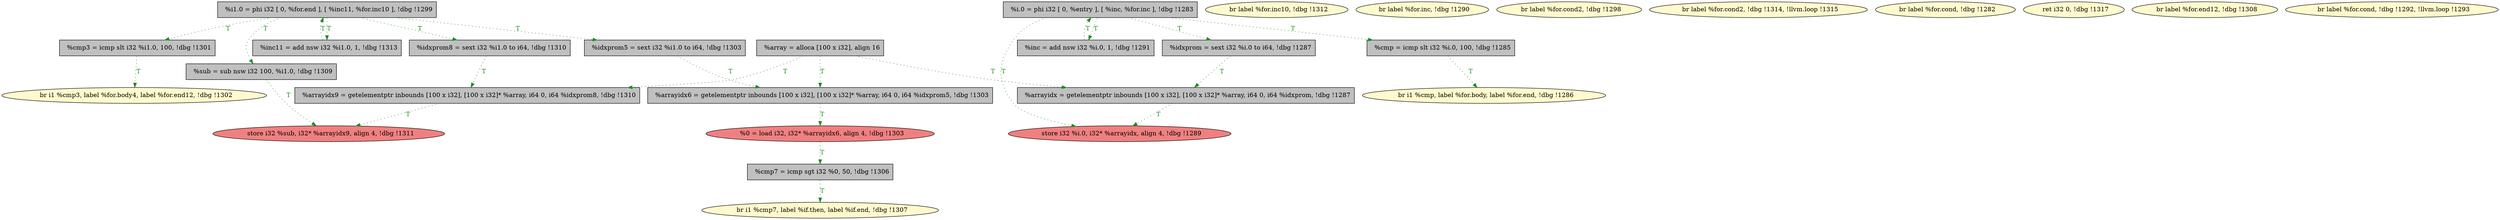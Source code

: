 
digraph G {


node42 [fillcolor=lightcoral,label="  store i32 %sub, i32* %arrayidx9, align 4, !dbg !1311",shape=ellipse,style=filled ]
node40 [fillcolor=lemonchiffon,label="  br i1 %cmp7, label %if.then, label %if.end, !dbg !1307",shape=ellipse,style=filled ]
node38 [fillcolor=lemonchiffon,label="  br label %for.inc10, !dbg !1312",shape=ellipse,style=filled ]
node43 [fillcolor=lemonchiffon,label="  br i1 %cmp3, label %for.body4, label %for.end12, !dbg !1302",shape=ellipse,style=filled ]
node41 [fillcolor=grey,label="  %cmp3 = icmp slt i32 %i1.0, 100, !dbg !1301",shape=rectangle,style=filled ]
node37 [fillcolor=grey,label="  %i1.0 = phi i32 [ 0, %for.end ], [ %inc11, %for.inc10 ], !dbg !1299",shape=rectangle,style=filled ]
node34 [fillcolor=lemonchiffon,label="  br label %for.inc, !dbg !1290",shape=ellipse,style=filled ]
node32 [fillcolor=lightcoral,label="  store i32 %i.0, i32* %arrayidx, align 4, !dbg !1289",shape=ellipse,style=filled ]
node19 [fillcolor=grey,label="  %sub = sub nsw i32 100, %i1.0, !dbg !1309",shape=rectangle,style=filled ]
node24 [fillcolor=grey,label="  %cmp7 = icmp sgt i32 %0, 50, !dbg !1306",shape=rectangle,style=filled ]
node18 [fillcolor=grey,label="  %idxprom8 = sext i32 %i1.0 to i64, !dbg !1310",shape=rectangle,style=filled ]
node33 [fillcolor=lemonchiffon,label="  br i1 %cmp, label %for.body, label %for.end, !dbg !1286",shape=ellipse,style=filled ]
node22 [fillcolor=grey,label="  %idxprom = sext i32 %i.0 to i64, !dbg !1287",shape=rectangle,style=filled ]
node39 [fillcolor=lemonchiffon,label="  br label %for.cond2, !dbg !1298",shape=ellipse,style=filled ]
node31 [fillcolor=lemonchiffon,label="  br label %for.cond2, !dbg !1314, !llvm.loop !1315",shape=ellipse,style=filled ]
node17 [fillcolor=grey,label="  %arrayidx9 = getelementptr inbounds [100 x i32], [100 x i32]* %array, i64 0, i64 %idxprom8, !dbg !1310",shape=rectangle,style=filled ]
node23 [fillcolor=grey,label="  %cmp = icmp slt i32 %i.0, 100, !dbg !1285",shape=rectangle,style=filled ]
node20 [fillcolor=lightcoral,label="  %0 = load i32, i32* %arrayidx6, align 4, !dbg !1303",shape=ellipse,style=filled ]
node29 [fillcolor=lemonchiffon,label="  br label %for.cond, !dbg !1282",shape=ellipse,style=filled ]
node35 [fillcolor=grey,label="  %inc = add nsw i32 %i.0, 1, !dbg !1291",shape=rectangle,style=filled ]
node21 [fillcolor=grey,label="  %arrayidx6 = getelementptr inbounds [100 x i32], [100 x i32]* %array, i64 0, i64 %idxprom5, !dbg !1303",shape=rectangle,style=filled ]
node25 [fillcolor=grey,label="  %i.0 = phi i32 [ 0, %entry ], [ %inc, %for.inc ], !dbg !1283",shape=rectangle,style=filled ]
node15 [fillcolor=lemonchiffon,label="  ret i32 0, !dbg !1317",shape=ellipse,style=filled ]
node26 [fillcolor=lemonchiffon,label="  br label %for.end12, !dbg !1308",shape=ellipse,style=filled ]
node36 [fillcolor=lemonchiffon,label="  br label %for.cond, !dbg !1292, !llvm.loop !1293",shape=ellipse,style=filled ]
node16 [fillcolor=grey,label="  %inc11 = add nsw i32 %i1.0, 1, !dbg !1313",shape=rectangle,style=filled ]
node27 [fillcolor=grey,label="  %array = alloca [100 x i32], align 16",shape=rectangle,style=filled ]
node28 [fillcolor=grey,label="  %idxprom5 = sext i32 %i1.0 to i64, !dbg !1303",shape=rectangle,style=filled ]
node30 [fillcolor=grey,label="  %arrayidx = getelementptr inbounds [100 x i32], [100 x i32]* %array, i64 0, i64 %idxprom, !dbg !1287",shape=rectangle,style=filled ]

node27->node21 [style=dotted,color=forestgreen,label="T",fontcolor=forestgreen ]
node25->node23 [style=dotted,color=forestgreen,label="T",fontcolor=forestgreen ]
node24->node40 [style=dotted,color=forestgreen,label="T",fontcolor=forestgreen ]
node19->node42 [style=dotted,color=forestgreen,label="T",fontcolor=forestgreen ]
node30->node32 [style=dotted,color=forestgreen,label="T",fontcolor=forestgreen ]
node25->node22 [style=dotted,color=forestgreen,label="T",fontcolor=forestgreen ]
node25->node35 [style=dotted,color=forestgreen,label="T",fontcolor=forestgreen ]
node37->node16 [style=dotted,color=forestgreen,label="T",fontcolor=forestgreen ]
node37->node28 [style=dotted,color=forestgreen,label="T",fontcolor=forestgreen ]
node41->node43 [style=dotted,color=forestgreen,label="T",fontcolor=forestgreen ]
node35->node25 [style=dotted,color=forestgreen,label="T",fontcolor=forestgreen ]
node37->node18 [style=dotted,color=forestgreen,label="T",fontcolor=forestgreen ]
node37->node41 [style=dotted,color=forestgreen,label="T",fontcolor=forestgreen ]
node28->node21 [style=dotted,color=forestgreen,label="T",fontcolor=forestgreen ]
node37->node19 [style=dotted,color=forestgreen,label="T",fontcolor=forestgreen ]
node20->node24 [style=dotted,color=forestgreen,label="T",fontcolor=forestgreen ]
node18->node17 [style=dotted,color=forestgreen,label="T",fontcolor=forestgreen ]
node27->node17 [style=dotted,color=forestgreen,label="T",fontcolor=forestgreen ]
node27->node30 [style=dotted,color=forestgreen,label="T",fontcolor=forestgreen ]
node16->node37 [style=dotted,color=forestgreen,label="T",fontcolor=forestgreen ]
node25->node32 [style=dotted,color=forestgreen,label="T",fontcolor=forestgreen ]
node21->node20 [style=dotted,color=forestgreen,label="T",fontcolor=forestgreen ]
node17->node42 [style=dotted,color=forestgreen,label="T",fontcolor=forestgreen ]
node23->node33 [style=dotted,color=forestgreen,label="T",fontcolor=forestgreen ]
node22->node30 [style=dotted,color=forestgreen,label="T",fontcolor=forestgreen ]


}
